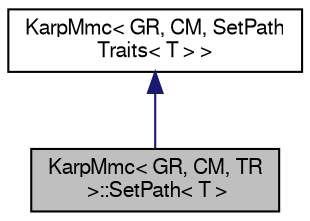digraph "KarpMmc&lt; GR, CM, TR &gt;::SetPath&lt; T &gt;"
{
 // LATEX_PDF_SIZE
  edge [fontname="FreeSans",fontsize="10",labelfontname="FreeSans",labelfontsize="10"];
  node [fontname="FreeSans",fontsize="10",shape=record];
  Node0 [label="KarpMmc\< GR, CM, TR\l \>::SetPath\< T \>",height=0.2,width=0.4,color="black", fillcolor="grey75", style="filled", fontcolor="black",tooltip="Named parameter for setting Path type."];
  Node1 -> Node0 [dir="back",color="midnightblue",fontsize="10",style="solid",fontname="FreeSans"];
  Node1 [label="KarpMmc\< GR, CM, SetPath\lTraits\< T \> \>",height=0.2,width=0.4,color="black", fillcolor="white", style="filled",URL="$a02705.html",tooltip=" "];
}
